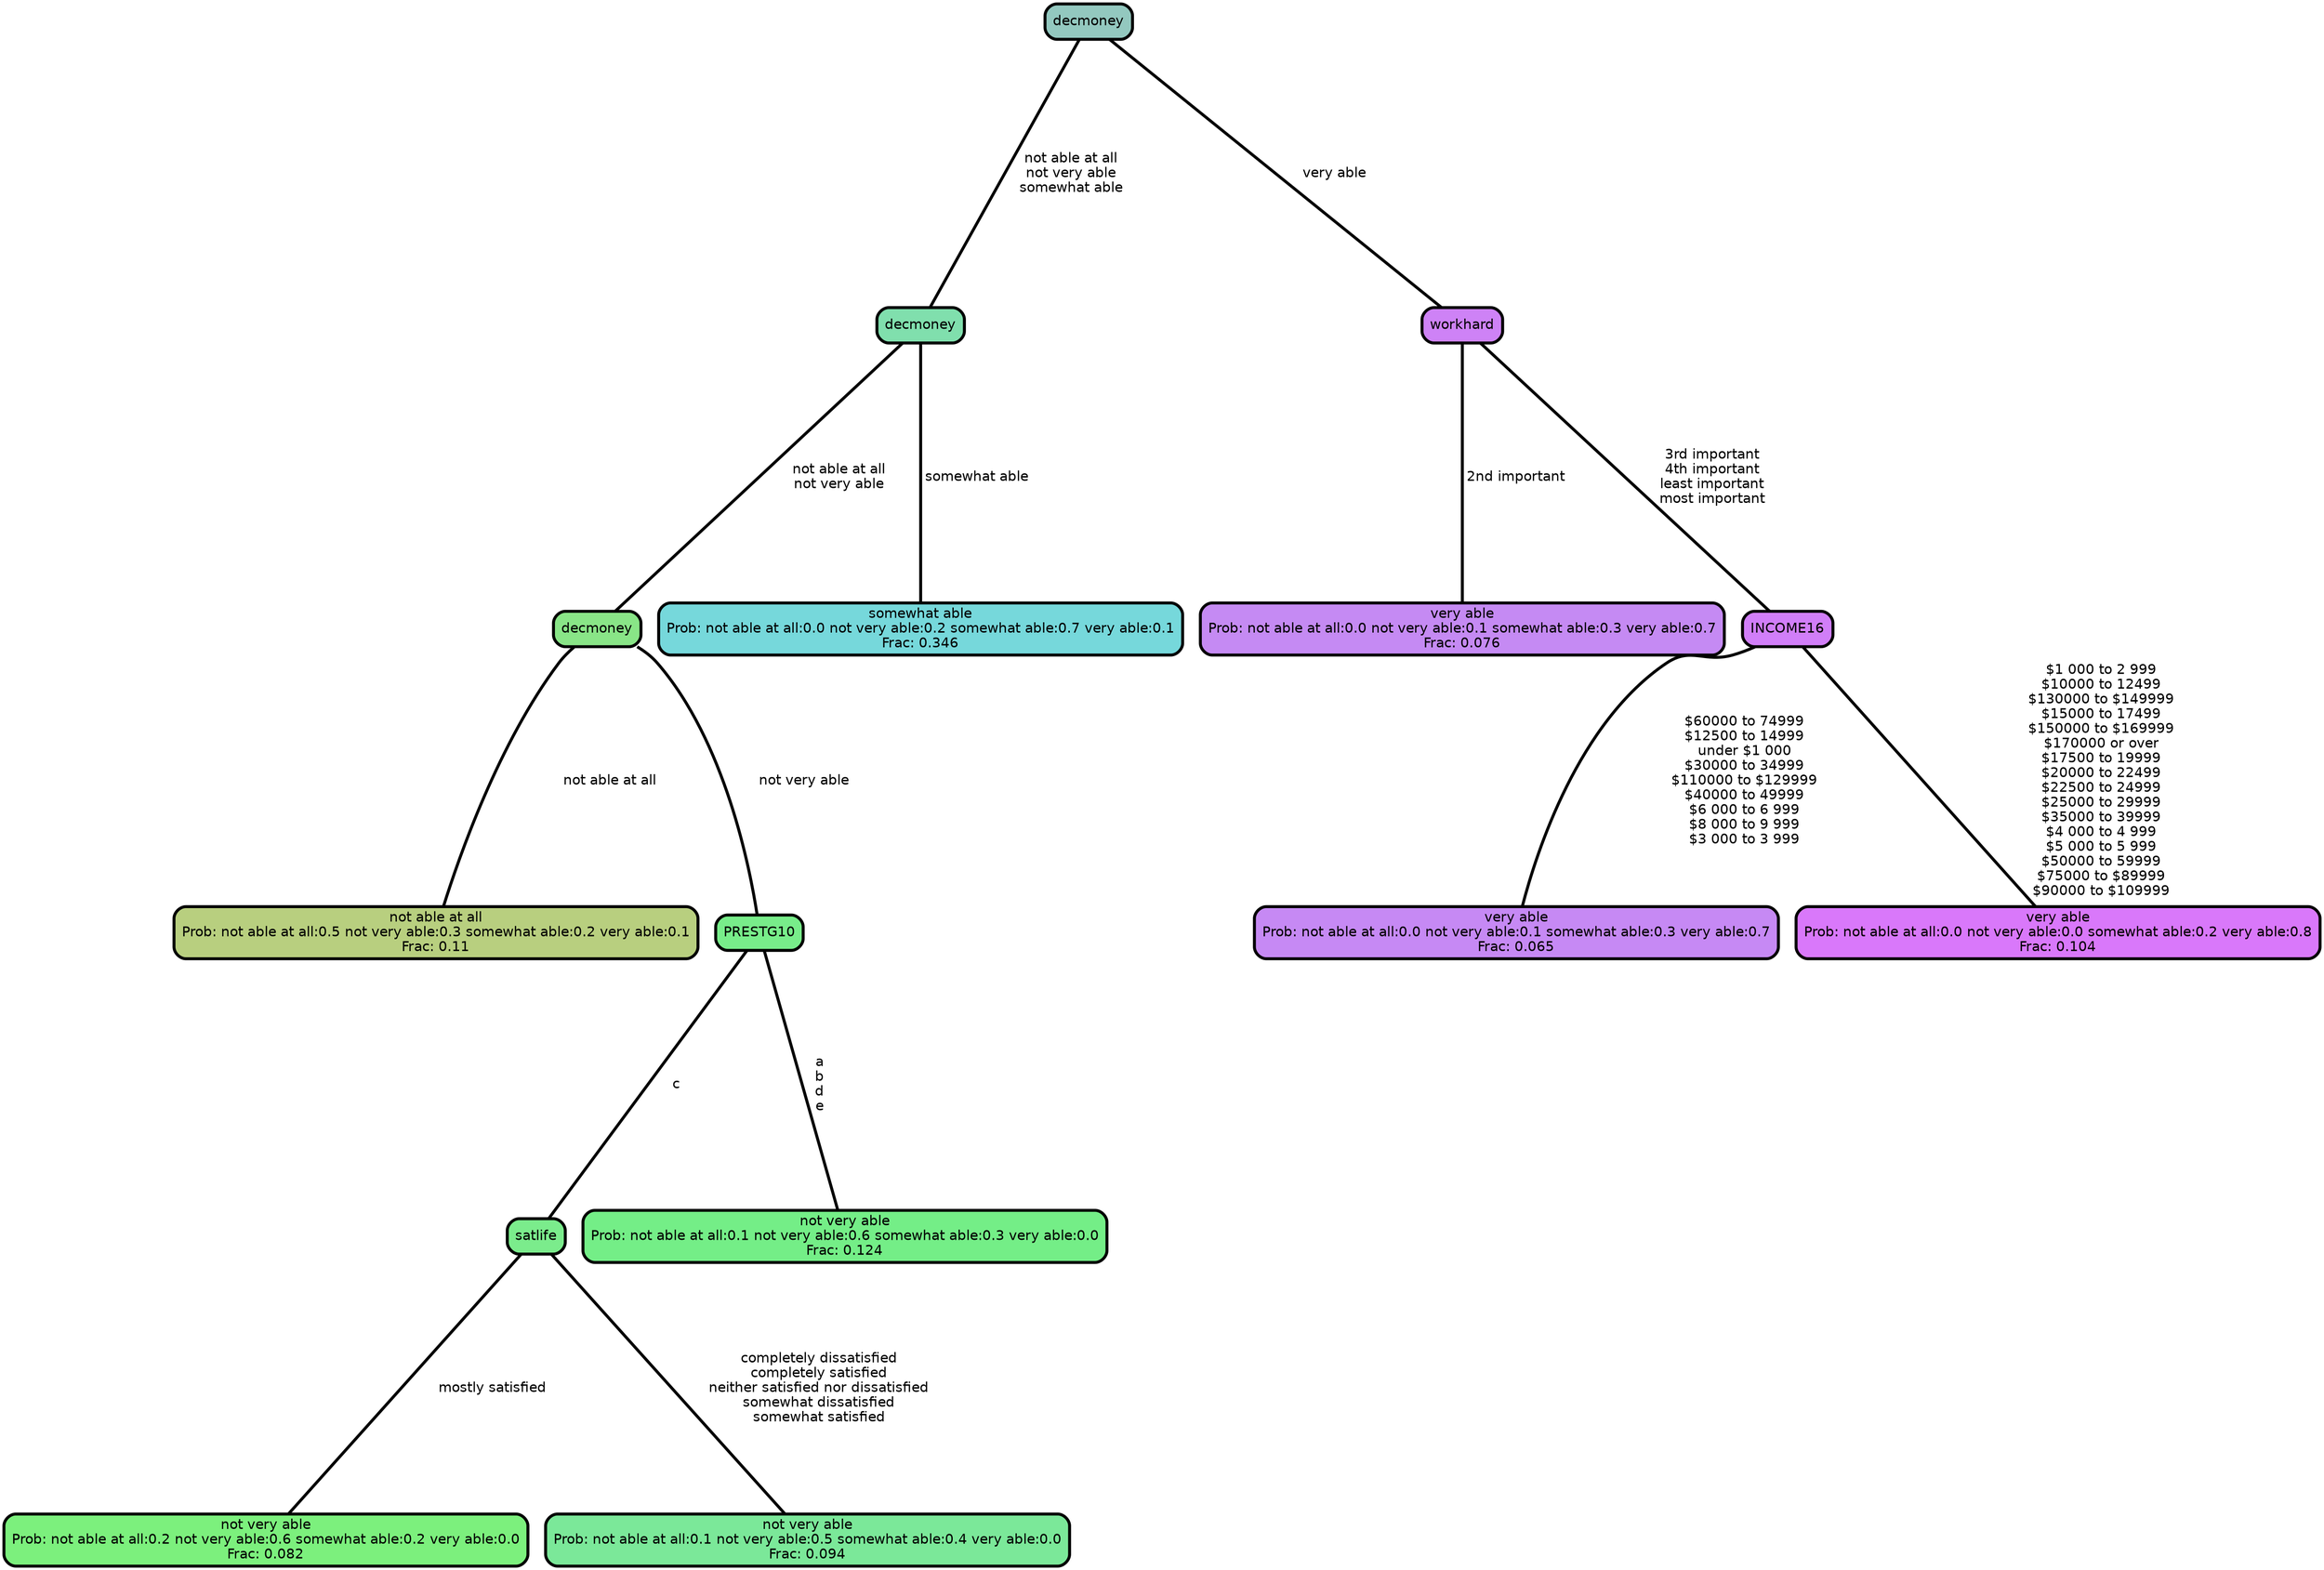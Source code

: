 graph Tree {
node [shape=box, style="filled, rounded",color="black",penwidth="3",fontcolor="black",                 fontname=helvetica] ;
graph [ranksep="0 equally", splines=straight,                 bgcolor=transparent, dpi=200] ;
edge [fontname=helvetica, color=black] ;
0 [label="not able at all
Prob: not able at all:0.5 not very able:0.3 somewhat able:0.2 very able:0.1
Frac: 0.11", fillcolor="#b8cf7f"] ;
1 [label="decmoney", fillcolor="#89e587"] ;
2 [label="not very able
Prob: not able at all:0.2 not very able:0.6 somewhat able:0.2 very able:0.0
Frac: 0.082", fillcolor="#7cf07d"] ;
3 [label="satlife", fillcolor="#7bec8c"] ;
4 [label="not very able
Prob: not able at all:0.1 not very able:0.5 somewhat able:0.4 very able:0.0
Frac: 0.094", fillcolor="#7be899"] ;
5 [label="PRESTG10", fillcolor="#78ed8a"] ;
6 [label="not very able
Prob: not able at all:0.1 not very able:0.6 somewhat able:0.3 very able:0.0
Frac: 0.124", fillcolor="#74ee87"] ;
7 [label="decmoney", fillcolor="#80dfad"] ;
8 [label="somewhat able
Prob: not able at all:0.0 not very able:0.2 somewhat able:0.7 very able:0.1
Frac: 0.346", fillcolor="#76d8db"] ;
9 [label="decmoney", fillcolor="#93c8bf"] ;
10 [label="very able
Prob: not able at all:0.0 not very able:0.1 somewhat able:0.3 very able:0.7
Frac: 0.076", fillcolor="#c58af3"] ;
11 [label="workhard", fillcolor="#ce82f6"] ;
12 [label="very able
Prob: not able at all:0.0 not very able:0.1 somewhat able:0.3 very able:0.7
Frac: 0.065", fillcolor="#c689f4"] ;
13 [label="INCOME16", fillcolor="#d17ef8"] ;
14 [label="very able
Prob: not able at all:0.0 not very able:0.0 somewhat able:0.2 very able:0.8
Frac: 0.104", fillcolor="#d978fa"] ;
1 -- 0 [label=" not able at all",penwidth=3] ;
1 -- 5 [label=" not very able",penwidth=3] ;
3 -- 2 [label=" mostly satisfied",penwidth=3] ;
3 -- 4 [label=" completely dissatisfied\n completely satisfied\n neither satisfied nor dissatisfied\n somewhat dissatisfied\n somewhat satisfied",penwidth=3] ;
5 -- 3 [label=" c",penwidth=3] ;
5 -- 6 [label=" a\n b\n d\n e",penwidth=3] ;
7 -- 1 [label=" not able at all\n not very able",penwidth=3] ;
7 -- 8 [label=" somewhat able",penwidth=3] ;
9 -- 7 [label=" not able at all\n not very able\n somewhat able",penwidth=3] ;
9 -- 11 [label=" very able",penwidth=3] ;
11 -- 10 [label=" 2nd important",penwidth=3] ;
11 -- 13 [label=" 3rd important\n 4th important\n least important\n most important",penwidth=3] ;
13 -- 12 [label=" $60000 to 74999\n $12500 to 14999\n under $1 000\n $30000 to 34999\n $110000 to $129999\n $40000 to 49999\n $6 000 to 6 999\n $8 000 to 9 999\n $3 000 to 3 999",penwidth=3] ;
13 -- 14 [label=" $1 000 to 2 999\n $10000 to 12499\n $130000 to $149999\n $15000 to 17499\n $150000 to $169999\n $170000 or over\n $17500 to 19999\n $20000 to 22499\n $22500 to 24999\n $25000 to 29999\n $35000 to 39999\n $4 000 to 4 999\n $5 000 to 5 999\n $50000 to 59999\n $75000 to $89999\n $90000 to $109999",penwidth=3] ;
{rank = same;}}
